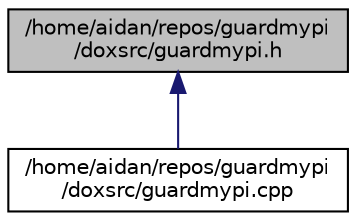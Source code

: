 digraph "/home/aidan/repos/guardmypi/doxsrc/guardmypi.h"
{
  edge [fontname="Helvetica",fontsize="10",labelfontname="Helvetica",labelfontsize="10"];
  node [fontname="Helvetica",fontsize="10",shape=record];
  Node14 [label="/home/aidan/repos/guardmypi\l/doxsrc/guardmypi.h",height=0.2,width=0.4,color="black", fillcolor="grey75", style="filled", fontcolor="black"];
  Node14 -> Node15 [dir="back",color="midnightblue",fontsize="10",style="solid",fontname="Helvetica"];
  Node15 [label="/home/aidan/repos/guardmypi\l/doxsrc/guardmypi.cpp",height=0.2,width=0.4,color="black", fillcolor="white", style="filled",URL="$guardmypi_8cpp.html"];
}
